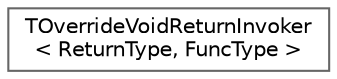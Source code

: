 digraph "Graphical Class Hierarchy"
{
 // INTERACTIVE_SVG=YES
 // LATEX_PDF_SIZE
  bgcolor="transparent";
  edge [fontname=Helvetica,fontsize=10,labelfontname=Helvetica,labelfontsize=10];
  node [fontname=Helvetica,fontsize=10,shape=box,height=0.2,width=0.4];
  rankdir="LR";
  Node0 [id="Node000000",label="TOverrideVoidReturnInvoker\l\< ReturnType, FuncType \>",height=0.2,width=0.4,color="grey40", fillcolor="white", style="filled",URL="$d2/dac/structTOverrideVoidReturnInvoker.html",tooltip="Wraps invocation of a function that can return a value or not."];
}
